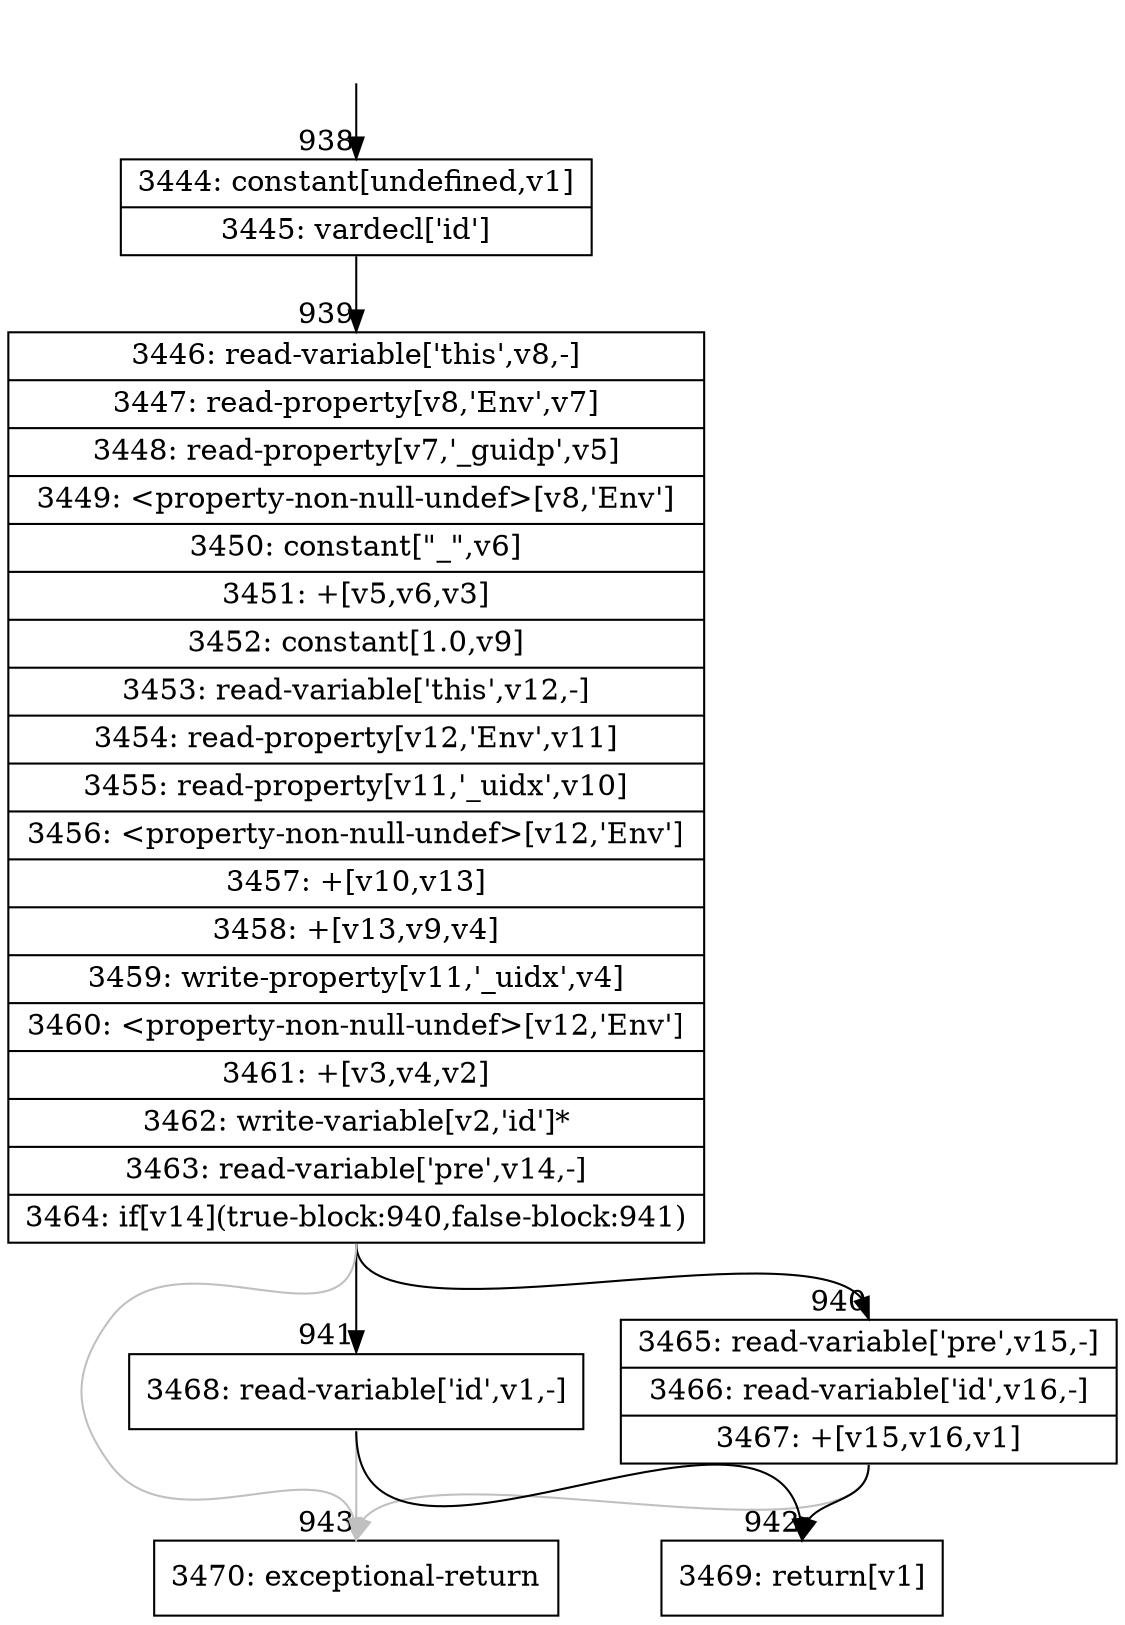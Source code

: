 digraph {
rankdir="TD"
BB_entry38[shape=none,label=""];
BB_entry38 -> BB938 [tailport=s, headport=n, headlabel="    938"]
BB938 [shape=record label="{3444: constant[undefined,v1]|3445: vardecl['id']}" ] 
BB938 -> BB939 [tailport=s, headport=n, headlabel="      939"]
BB939 [shape=record label="{3446: read-variable['this',v8,-]|3447: read-property[v8,'Env',v7]|3448: read-property[v7,'_guidp',v5]|3449: \<property-non-null-undef\>[v8,'Env']|3450: constant[\"_\",v6]|3451: +[v5,v6,v3]|3452: constant[1.0,v9]|3453: read-variable['this',v12,-]|3454: read-property[v12,'Env',v11]|3455: read-property[v11,'_uidx',v10]|3456: \<property-non-null-undef\>[v12,'Env']|3457: +[v10,v13]|3458: +[v13,v9,v4]|3459: write-property[v11,'_uidx',v4]|3460: \<property-non-null-undef\>[v12,'Env']|3461: +[v3,v4,v2]|3462: write-variable[v2,'id']*|3463: read-variable['pre',v14,-]|3464: if[v14](true-block:940,false-block:941)}" ] 
BB939 -> BB940 [tailport=s, headport=n, headlabel="      940"]
BB939 -> BB941 [tailport=s, headport=n, headlabel="      941"]
BB939 -> BB943 [tailport=s, headport=n, color=gray, headlabel="      943"]
BB940 [shape=record label="{3465: read-variable['pre',v15,-]|3466: read-variable['id',v16,-]|3467: +[v15,v16,v1]}" ] 
BB940 -> BB942 [tailport=s, headport=n, headlabel="      942"]
BB940 -> BB943 [tailport=s, headport=n, color=gray]
BB941 [shape=record label="{3468: read-variable['id',v1,-]}" ] 
BB941 -> BB942 [tailport=s, headport=n]
BB941 -> BB943 [tailport=s, headport=n, color=gray]
BB942 [shape=record label="{3469: return[v1]}" ] 
BB943 [shape=record label="{3470: exceptional-return}" ] 
//#$~ 1375
}
